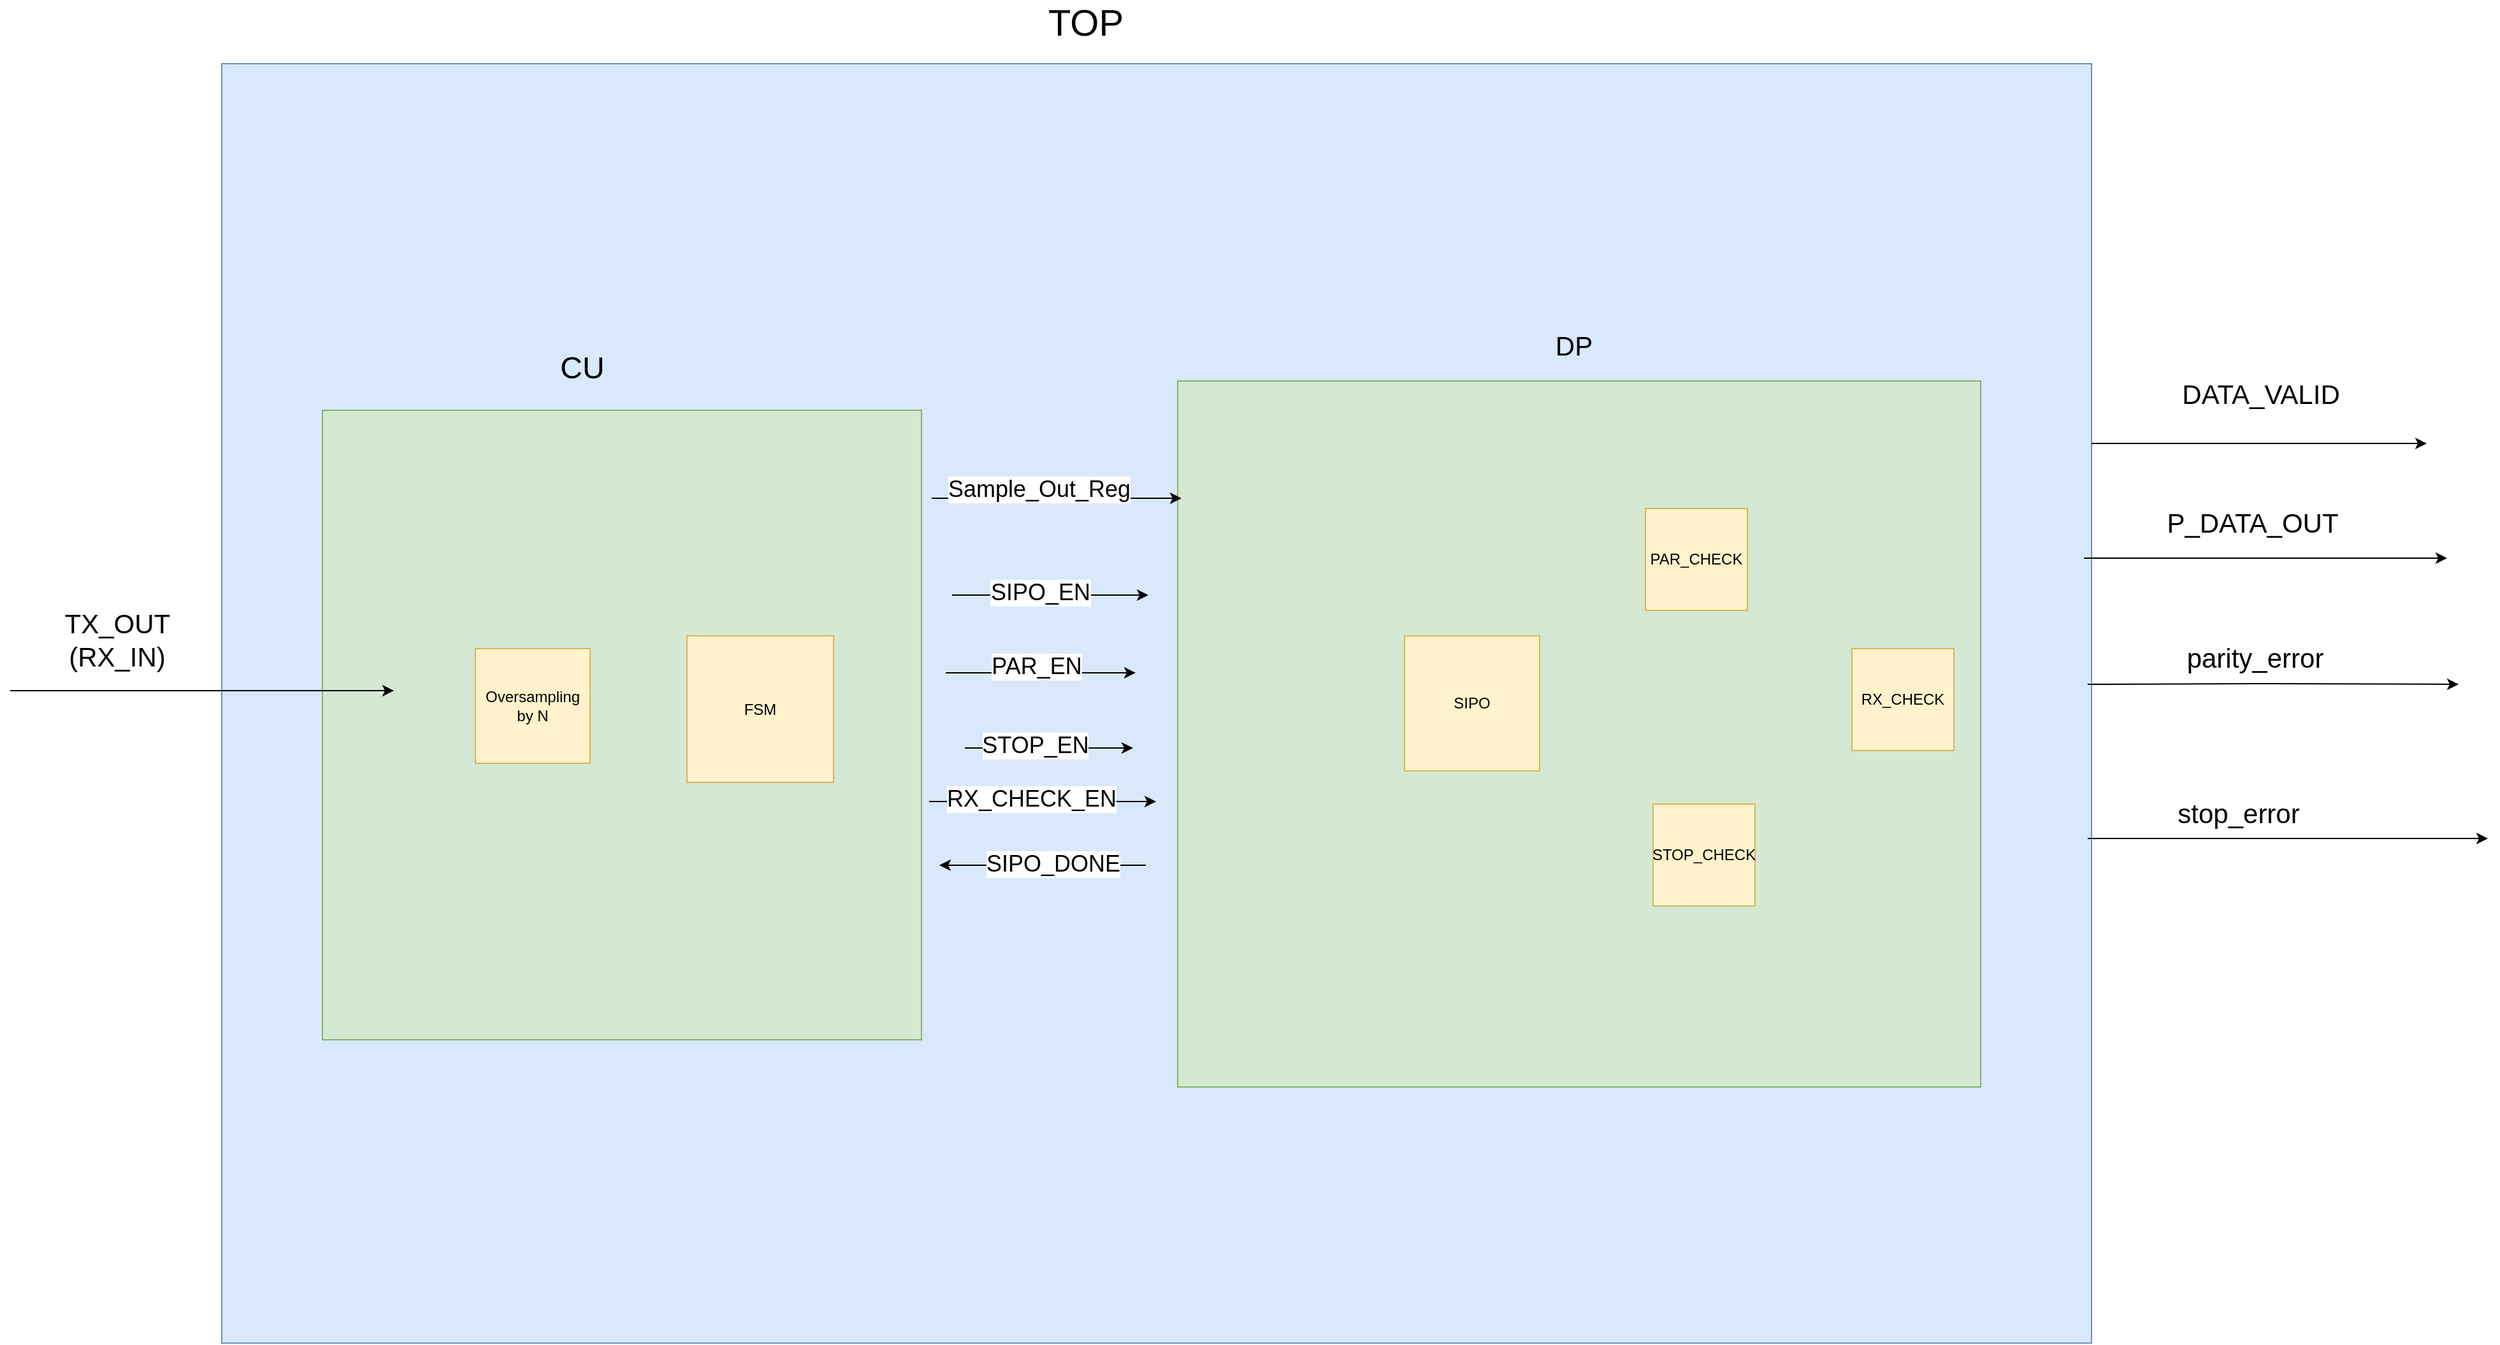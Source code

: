<mxfile version="21.6.5" type="device">
  <diagram name="Page-1" id="o0j0U-XRln4QEjzO58CT">
    <mxGraphModel dx="4500" dy="1884" grid="0" gridSize="10" guides="1" tooltips="1" connect="1" arrows="1" fold="1" page="0" pageScale="1" pageWidth="1400" pageHeight="850" math="0" shadow="0">
      <root>
        <mxCell id="0" />
        <mxCell id="1" parent="0" />
        <mxCell id="Y2tLaWggDs4rHhR7xXSm-79" value="" style="rounded=0;whiteSpace=wrap;html=1;fillColor=#dae8fc;strokeColor=#6c8ebf;" vertex="1" parent="1">
          <mxGeometry x="-1913" y="-519" width="1467" height="1004" as="geometry" />
        </mxCell>
        <mxCell id="Y2tLaWggDs4rHhR7xXSm-78" value="" style="rounded=0;whiteSpace=wrap;html=1;fillColor=#d5e8d4;strokeColor=#82b366;" vertex="1" parent="1">
          <mxGeometry x="-1163" y="-270" width="630" height="554" as="geometry" />
        </mxCell>
        <mxCell id="Y2tLaWggDs4rHhR7xXSm-77" value="" style="rounded=0;whiteSpace=wrap;html=1;fillColor=#d5e8d4;strokeColor=#82b366;" vertex="1" parent="1">
          <mxGeometry x="-1834" y="-247" width="470" height="494" as="geometry" />
        </mxCell>
        <mxCell id="Y2tLaWggDs4rHhR7xXSm-1" value="Oversampling by N" style="whiteSpace=wrap;html=1;aspect=fixed;fillColor=#fff2cc;strokeColor=#d6b656;" vertex="1" parent="1">
          <mxGeometry x="-1714" y="-60" width="90" height="90" as="geometry" />
        </mxCell>
        <mxCell id="Y2tLaWggDs4rHhR7xXSm-4" value="TX_OUT (RX_IN)" style="text;html=1;strokeColor=none;fillColor=none;align=center;verticalAlign=middle;whiteSpace=wrap;rounded=0;strokeWidth=1;fontSize=21;" vertex="1" parent="1">
          <mxGeometry x="-2025" y="-82" width="60" height="30" as="geometry" />
        </mxCell>
        <mxCell id="Y2tLaWggDs4rHhR7xXSm-13" value="FSM" style="whiteSpace=wrap;html=1;aspect=fixed;fillColor=#fff2cc;strokeColor=#d6b656;" vertex="1" parent="1">
          <mxGeometry x="-1548" y="-70" width="115" height="115" as="geometry" />
        </mxCell>
        <mxCell id="Y2tLaWggDs4rHhR7xXSm-30" value="SIPO" style="whiteSpace=wrap;html=1;aspect=fixed;fillColor=#fff2cc;strokeColor=#d6b656;" vertex="1" parent="1">
          <mxGeometry x="-985" y="-70" width="106" height="106" as="geometry" />
        </mxCell>
        <mxCell id="Y2tLaWggDs4rHhR7xXSm-34" value="PAR_CHECK" style="whiteSpace=wrap;html=1;aspect=fixed;fillColor=#fff2cc;strokeColor=#d6b656;" vertex="1" parent="1">
          <mxGeometry x="-796" y="-170" width="80" height="80" as="geometry" />
        </mxCell>
        <mxCell id="Y2tLaWggDs4rHhR7xXSm-35" value="STOP_CHECK" style="whiteSpace=wrap;html=1;aspect=fixed;fillColor=#fff2cc;strokeColor=#d6b656;" vertex="1" parent="1">
          <mxGeometry x="-790" y="62" width="80" height="80" as="geometry" />
        </mxCell>
        <mxCell id="Y2tLaWggDs4rHhR7xXSm-41" value="RX_CHECK" style="whiteSpace=wrap;html=1;aspect=fixed;fillColor=#fff2cc;strokeColor=#d6b656;" vertex="1" parent="1">
          <mxGeometry x="-634" y="-60" width="80" height="80" as="geometry" />
        </mxCell>
        <mxCell id="Y2tLaWggDs4rHhR7xXSm-42" value="" style="endArrow=classic;html=1;rounded=0;" edge="1" parent="1">
          <mxGeometry width="50" height="50" relative="1" as="geometry">
            <mxPoint x="-2079" y="-27" as="sourcePoint" />
            <mxPoint x="-1778" y="-27" as="targetPoint" />
            <Array as="points">
              <mxPoint x="-1818" y="-27" />
            </Array>
          </mxGeometry>
        </mxCell>
        <mxCell id="Y2tLaWggDs4rHhR7xXSm-43" value="" style="endArrow=classic;html=1;rounded=0;" edge="1" parent="1">
          <mxGeometry width="50" height="50" relative="1" as="geometry">
            <mxPoint x="-1340" y="-102" as="sourcePoint" />
            <mxPoint x="-1186" y="-102" as="targetPoint" />
          </mxGeometry>
        </mxCell>
        <mxCell id="Y2tLaWggDs4rHhR7xXSm-50" value="SIPO_EN" style="edgeLabel;html=1;align=center;verticalAlign=middle;resizable=0;points=[];fontSize=18;" vertex="1" connectable="0" parent="Y2tLaWggDs4rHhR7xXSm-43">
          <mxGeometry x="-0.358" y="5" relative="1" as="geometry">
            <mxPoint x="19" y="3" as="offset" />
          </mxGeometry>
        </mxCell>
        <mxCell id="Y2tLaWggDs4rHhR7xXSm-46" value="" style="endArrow=classic;html=1;rounded=0;" edge="1" parent="1">
          <mxGeometry width="50" height="50" relative="1" as="geometry">
            <mxPoint x="-1345" y="-41" as="sourcePoint" />
            <mxPoint x="-1196" y="-41" as="targetPoint" />
          </mxGeometry>
        </mxCell>
        <mxCell id="Y2tLaWggDs4rHhR7xXSm-51" value="PAR_EN" style="edgeLabel;html=1;align=center;verticalAlign=middle;resizable=0;points=[];fontSize=18;" vertex="1" connectable="0" parent="Y2tLaWggDs4rHhR7xXSm-46">
          <mxGeometry x="-0.048" y="-6" relative="1" as="geometry">
            <mxPoint y="-11" as="offset" />
          </mxGeometry>
        </mxCell>
        <mxCell id="Y2tLaWggDs4rHhR7xXSm-47" value="" style="endArrow=classic;html=1;rounded=0;" edge="1" parent="1">
          <mxGeometry width="50" height="50" relative="1" as="geometry">
            <mxPoint x="-1330" y="18" as="sourcePoint" />
            <mxPoint x="-1198" y="18" as="targetPoint" />
          </mxGeometry>
        </mxCell>
        <mxCell id="Y2tLaWggDs4rHhR7xXSm-52" value="STOP_EN" style="edgeLabel;html=1;align=center;verticalAlign=middle;resizable=0;points=[];fontSize=18;" vertex="1" connectable="0" parent="Y2tLaWggDs4rHhR7xXSm-47">
          <mxGeometry x="-0.217" y="-1" relative="1" as="geometry">
            <mxPoint x="3" y="-3" as="offset" />
          </mxGeometry>
        </mxCell>
        <mxCell id="Y2tLaWggDs4rHhR7xXSm-48" value="" style="endArrow=classic;html=1;rounded=0;" edge="1" parent="1">
          <mxGeometry width="50" height="50" relative="1" as="geometry">
            <mxPoint x="-1358" y="60" as="sourcePoint" />
            <mxPoint x="-1180" y="60" as="targetPoint" />
          </mxGeometry>
        </mxCell>
        <mxCell id="Y2tLaWggDs4rHhR7xXSm-53" value="RX_CHECK_EN" style="edgeLabel;html=1;align=center;verticalAlign=middle;resizable=0;points=[];fontSize=18;" vertex="1" connectable="0" parent="Y2tLaWggDs4rHhR7xXSm-48">
          <mxGeometry x="-0.527" y="5" relative="1" as="geometry">
            <mxPoint x="38" y="3" as="offset" />
          </mxGeometry>
        </mxCell>
        <mxCell id="Y2tLaWggDs4rHhR7xXSm-49" value="" style="endArrow=classic;html=1;rounded=0;" edge="1" parent="1">
          <mxGeometry width="50" height="50" relative="1" as="geometry">
            <mxPoint x="-1188" y="110" as="sourcePoint" />
            <mxPoint x="-1350" y="110" as="targetPoint" />
          </mxGeometry>
        </mxCell>
        <mxCell id="Y2tLaWggDs4rHhR7xXSm-54" value="SIPO_DONE" style="edgeLabel;html=1;align=center;verticalAlign=middle;resizable=0;points=[];fontSize=18;" vertex="1" connectable="0" parent="Y2tLaWggDs4rHhR7xXSm-49">
          <mxGeometry x="-0.088" y="-1" relative="1" as="geometry">
            <mxPoint x="1" as="offset" />
          </mxGeometry>
        </mxCell>
        <mxCell id="Y2tLaWggDs4rHhR7xXSm-55" value="" style="endArrow=classic;html=1;rounded=0;" edge="1" parent="1">
          <mxGeometry width="50" height="50" relative="1" as="geometry">
            <mxPoint x="-446" y="-221" as="sourcePoint" />
            <mxPoint x="-183" y="-221" as="targetPoint" />
            <Array as="points">
              <mxPoint x="-311" y="-221" />
            </Array>
          </mxGeometry>
        </mxCell>
        <mxCell id="Y2tLaWggDs4rHhR7xXSm-58" value="" style="endArrow=classic;html=1;rounded=0;" edge="1" parent="1">
          <mxGeometry width="50" height="50" relative="1" as="geometry">
            <mxPoint x="-452" y="-131" as="sourcePoint" />
            <mxPoint x="-167" y="-131" as="targetPoint" />
            <Array as="points">
              <mxPoint x="-317" y="-131" />
            </Array>
          </mxGeometry>
        </mxCell>
        <mxCell id="Y2tLaWggDs4rHhR7xXSm-59" value="" style="endArrow=classic;html=1;rounded=0;" edge="1" parent="1">
          <mxGeometry width="50" height="50" relative="1" as="geometry">
            <mxPoint x="-449" y="-32" as="sourcePoint" />
            <mxPoint x="-158" y="-32" as="targetPoint" />
            <Array as="points">
              <mxPoint x="-315" y="-32.5" />
            </Array>
          </mxGeometry>
        </mxCell>
        <mxCell id="Y2tLaWggDs4rHhR7xXSm-60" value="" style="endArrow=classic;html=1;rounded=0;" edge="1" parent="1">
          <mxGeometry width="50" height="50" relative="1" as="geometry">
            <mxPoint x="-449" y="89" as="sourcePoint" />
            <mxPoint x="-135" y="89" as="targetPoint" />
            <Array as="points">
              <mxPoint x="-313" y="89" />
            </Array>
          </mxGeometry>
        </mxCell>
        <mxCell id="Y2tLaWggDs4rHhR7xXSm-65" value="DATA_VALID" style="text;html=1;strokeColor=none;fillColor=none;align=center;verticalAlign=middle;whiteSpace=wrap;rounded=0;fontSize=21;" vertex="1" parent="1">
          <mxGeometry x="-343" y="-275" width="60" height="30" as="geometry" />
        </mxCell>
        <mxCell id="Y2tLaWggDs4rHhR7xXSm-66" value="P_DATA_OUT" style="text;html=1;align=center;verticalAlign=middle;resizable=0;points=[];autosize=1;strokeColor=none;fillColor=none;fontSize=21;" vertex="1" parent="1">
          <mxGeometry x="-397" y="-178" width="153" height="37" as="geometry" />
        </mxCell>
        <mxCell id="Y2tLaWggDs4rHhR7xXSm-67" value="parity_error" style="text;html=1;align=center;verticalAlign=middle;resizable=0;points=[];autosize=1;strokeColor=none;fillColor=none;fontSize=21;" vertex="1" parent="1">
          <mxGeometry x="-381" y="-72" width="125" height="37" as="geometry" />
        </mxCell>
        <mxCell id="Y2tLaWggDs4rHhR7xXSm-69" value="stop_error" style="text;html=1;align=center;verticalAlign=middle;resizable=0;points=[];autosize=1;strokeColor=none;fillColor=none;fontSize=21;" vertex="1" parent="1">
          <mxGeometry x="-388" y="50" width="114" height="37" as="geometry" />
        </mxCell>
        <mxCell id="Y2tLaWggDs4rHhR7xXSm-83" value="TOP" style="text;html=1;strokeColor=none;fillColor=none;align=center;verticalAlign=middle;whiteSpace=wrap;rounded=0;fontSize=29;" vertex="1" parent="1">
          <mxGeometry x="-1265" y="-566" width="60" height="30" as="geometry" />
        </mxCell>
        <mxCell id="Y2tLaWggDs4rHhR7xXSm-84" value="CU" style="text;html=1;strokeColor=none;fillColor=none;align=center;verticalAlign=middle;whiteSpace=wrap;rounded=0;fontSize=24;" vertex="1" parent="1">
          <mxGeometry x="-1660" y="-295" width="60" height="30" as="geometry" />
        </mxCell>
        <mxCell id="Y2tLaWggDs4rHhR7xXSm-85" value="DP" style="text;html=1;strokeColor=none;fillColor=none;align=center;verticalAlign=middle;whiteSpace=wrap;rounded=0;fontSize=21;" vertex="1" parent="1">
          <mxGeometry x="-882" y="-313" width="60" height="30" as="geometry" />
        </mxCell>
        <mxCell id="Y2tLaWggDs4rHhR7xXSm-86" value="" style="endArrow=classic;html=1;rounded=0;" edge="1" parent="1">
          <mxGeometry width="50" height="50" relative="1" as="geometry">
            <mxPoint x="-1356" y="-178" as="sourcePoint" />
            <mxPoint x="-1160" y="-178" as="targetPoint" />
          </mxGeometry>
        </mxCell>
        <mxCell id="Y2tLaWggDs4rHhR7xXSm-89" value="Sample_Out_Reg" style="edgeLabel;html=1;align=center;verticalAlign=middle;resizable=0;points=[];fontSize=18;" vertex="1" connectable="0" parent="Y2tLaWggDs4rHhR7xXSm-86">
          <mxGeometry x="-0.143" y="4" relative="1" as="geometry">
            <mxPoint y="-3" as="offset" />
          </mxGeometry>
        </mxCell>
      </root>
    </mxGraphModel>
  </diagram>
</mxfile>
